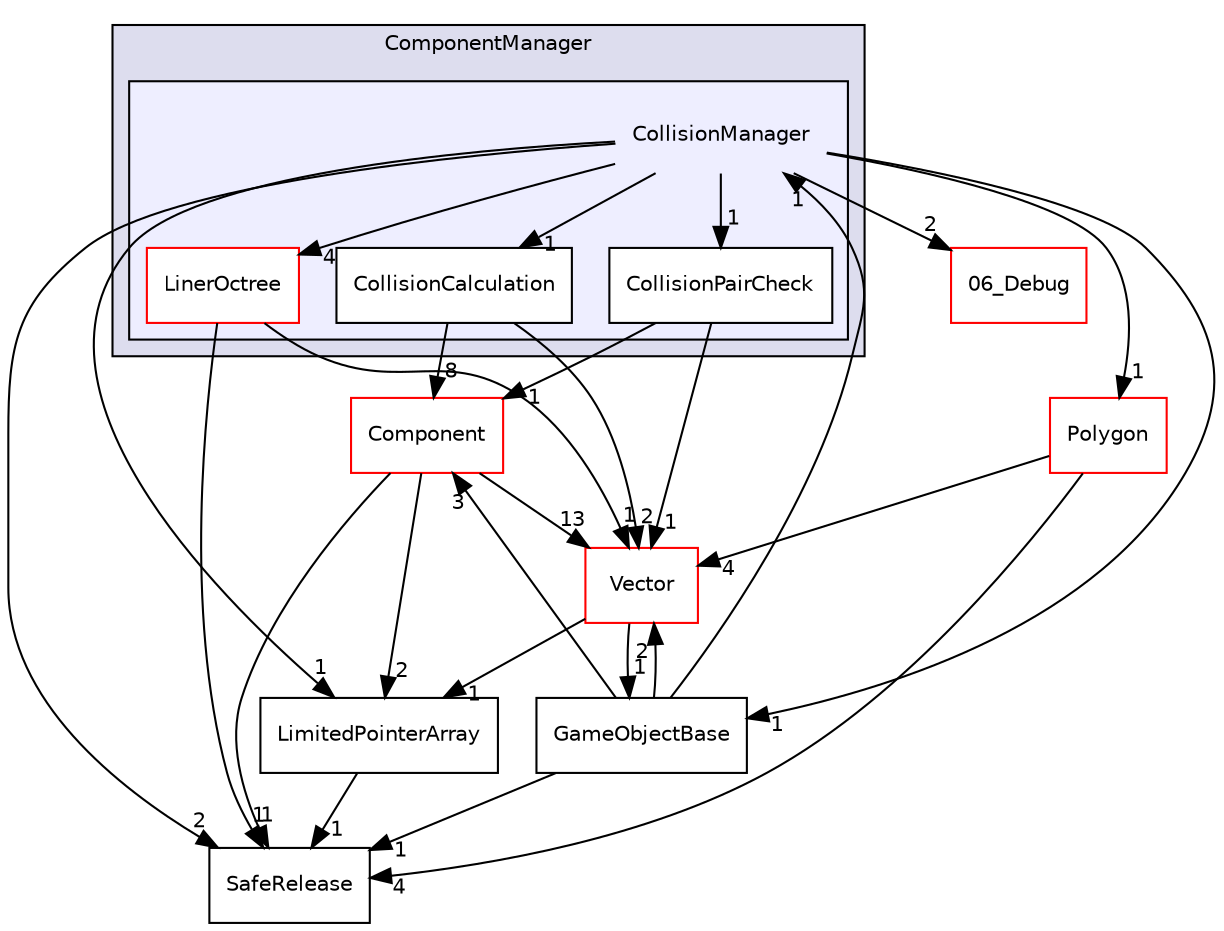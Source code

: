 digraph "C:/HAL/PG関係/03_作成プログラム/03_HAL授業/就職作品/Project/source/04_Tool/ComponentManager/CollisionManager" {
  compound=true
  node [ fontsize="10", fontname="Helvetica"];
  edge [ labelfontsize="10", labelfontname="Helvetica"];
  subgraph clusterdir_976dc2bd85357175aa42d597a4624b41 {
    graph [ bgcolor="#ddddee", pencolor="black", label="ComponentManager" fontname="Helvetica", fontsize="10", URL="dir_976dc2bd85357175aa42d597a4624b41.html"]
  subgraph clusterdir_b5cfa7c785b58f79292a442edc0796cd {
    graph [ bgcolor="#eeeeff", pencolor="black", label="" URL="dir_b5cfa7c785b58f79292a442edc0796cd.html"];
    dir_b5cfa7c785b58f79292a442edc0796cd [shape=plaintext label="CollisionManager"];
    dir_075d6092c4b55033cace33ce78a70630 [shape=box label="CollisionCalculation" color="black" fillcolor="white" style="filled" URL="dir_075d6092c4b55033cace33ce78a70630.html"];
    dir_9ae7d88fc4b6b682b024449e120e5571 [shape=box label="CollisionPairCheck" color="black" fillcolor="white" style="filled" URL="dir_9ae7d88fc4b6b682b024449e120e5571.html"];
    dir_3efc406c76e037ea13b421778eab8082 [shape=box label="LinerOctree" color="red" fillcolor="white" style="filled" URL="dir_3efc406c76e037ea13b421778eab8082.html"];
  }
  }
  dir_0bdd085e94670486122436b1728d6cb5 [shape=box label="SafeRelease" URL="dir_0bdd085e94670486122436b1728d6cb5.html"];
  dir_5bd2ec70fcc9e1658554bd6ee53be39a [shape=box label="LimitedPointerArray" URL="dir_5bd2ec70fcc9e1658554bd6ee53be39a.html"];
  dir_8b4c9f422ddaad2e4cc1fcd7bddd2678 [shape=box label="Polygon" fillcolor="white" style="filled" color="red" URL="dir_8b4c9f422ddaad2e4cc1fcd7bddd2678.html"];
  dir_42ede0e43233c6370d68c50ab36ec2c7 [shape=box label="GameObjectBase" URL="dir_42ede0e43233c6370d68c50ab36ec2c7.html"];
  dir_8a60689788ee817ab95e5d24fef20893 [shape=box label="06_Debug" fillcolor="white" style="filled" color="red" URL="dir_8a60689788ee817ab95e5d24fef20893.html"];
  dir_9bdf09a476fe7fa6e3a0e14af6a4b1af [shape=box label="Component" fillcolor="white" style="filled" color="red" URL="dir_9bdf09a476fe7fa6e3a0e14af6a4b1af.html"];
  dir_e5c1ae2f1092e95ef2033dbd3d9e326c [shape=box label="Vector" fillcolor="white" style="filled" color="red" URL="dir_e5c1ae2f1092e95ef2033dbd3d9e326c.html"];
  dir_5bd2ec70fcc9e1658554bd6ee53be39a->dir_0bdd085e94670486122436b1728d6cb5 [headlabel="1", labeldistance=1.5 headhref="dir_000136_000148.html"];
  dir_b5cfa7c785b58f79292a442edc0796cd->dir_0bdd085e94670486122436b1728d6cb5 [headlabel="2", labeldistance=1.5 headhref="dir_000105_000148.html"];
  dir_b5cfa7c785b58f79292a442edc0796cd->dir_5bd2ec70fcc9e1658554bd6ee53be39a [headlabel="1", labeldistance=1.5 headhref="dir_000105_000136.html"];
  dir_b5cfa7c785b58f79292a442edc0796cd->dir_9ae7d88fc4b6b682b024449e120e5571 [headlabel="1", labeldistance=1.5 headhref="dir_000105_000107.html"];
  dir_b5cfa7c785b58f79292a442edc0796cd->dir_3efc406c76e037ea13b421778eab8082 [headlabel="4", labeldistance=1.5 headhref="dir_000105_000108.html"];
  dir_b5cfa7c785b58f79292a442edc0796cd->dir_8b4c9f422ddaad2e4cc1fcd7bddd2678 [headlabel="1", labeldistance=1.5 headhref="dir_000105_000142.html"];
  dir_b5cfa7c785b58f79292a442edc0796cd->dir_075d6092c4b55033cace33ce78a70630 [headlabel="1", labeldistance=1.5 headhref="dir_000105_000106.html"];
  dir_b5cfa7c785b58f79292a442edc0796cd->dir_42ede0e43233c6370d68c50ab36ec2c7 [headlabel="1", labeldistance=1.5 headhref="dir_000105_000130.html"];
  dir_b5cfa7c785b58f79292a442edc0796cd->dir_8a60689788ee817ab95e5d24fef20893 [headlabel="2", labeldistance=1.5 headhref="dir_000105_000175.html"];
  dir_9ae7d88fc4b6b682b024449e120e5571->dir_9bdf09a476fe7fa6e3a0e14af6a4b1af [headlabel="1", labeldistance=1.5 headhref="dir_000107_000081.html"];
  dir_9ae7d88fc4b6b682b024449e120e5571->dir_e5c1ae2f1092e95ef2033dbd3d9e326c [headlabel="1", labeldistance=1.5 headhref="dir_000107_000149.html"];
  dir_3efc406c76e037ea13b421778eab8082->dir_0bdd085e94670486122436b1728d6cb5 [headlabel="1", labeldistance=1.5 headhref="dir_000108_000148.html"];
  dir_3efc406c76e037ea13b421778eab8082->dir_e5c1ae2f1092e95ef2033dbd3d9e326c [headlabel="1", labeldistance=1.5 headhref="dir_000108_000149.html"];
  dir_8b4c9f422ddaad2e4cc1fcd7bddd2678->dir_0bdd085e94670486122436b1728d6cb5 [headlabel="4", labeldistance=1.5 headhref="dir_000142_000148.html"];
  dir_8b4c9f422ddaad2e4cc1fcd7bddd2678->dir_e5c1ae2f1092e95ef2033dbd3d9e326c [headlabel="4", labeldistance=1.5 headhref="dir_000142_000149.html"];
  dir_075d6092c4b55033cace33ce78a70630->dir_9bdf09a476fe7fa6e3a0e14af6a4b1af [headlabel="8", labeldistance=1.5 headhref="dir_000106_000081.html"];
  dir_075d6092c4b55033cace33ce78a70630->dir_e5c1ae2f1092e95ef2033dbd3d9e326c [headlabel="2", labeldistance=1.5 headhref="dir_000106_000149.html"];
  dir_42ede0e43233c6370d68c50ab36ec2c7->dir_0bdd085e94670486122436b1728d6cb5 [headlabel="1", labeldistance=1.5 headhref="dir_000130_000148.html"];
  dir_42ede0e43233c6370d68c50ab36ec2c7->dir_b5cfa7c785b58f79292a442edc0796cd [headlabel="1", labeldistance=1.5 headhref="dir_000130_000105.html"];
  dir_42ede0e43233c6370d68c50ab36ec2c7->dir_9bdf09a476fe7fa6e3a0e14af6a4b1af [headlabel="3", labeldistance=1.5 headhref="dir_000130_000081.html"];
  dir_42ede0e43233c6370d68c50ab36ec2c7->dir_e5c1ae2f1092e95ef2033dbd3d9e326c [headlabel="2", labeldistance=1.5 headhref="dir_000130_000149.html"];
  dir_9bdf09a476fe7fa6e3a0e14af6a4b1af->dir_0bdd085e94670486122436b1728d6cb5 [headlabel="1", labeldistance=1.5 headhref="dir_000081_000148.html"];
  dir_9bdf09a476fe7fa6e3a0e14af6a4b1af->dir_5bd2ec70fcc9e1658554bd6ee53be39a [headlabel="2", labeldistance=1.5 headhref="dir_000081_000136.html"];
  dir_9bdf09a476fe7fa6e3a0e14af6a4b1af->dir_e5c1ae2f1092e95ef2033dbd3d9e326c [headlabel="13", labeldistance=1.5 headhref="dir_000081_000149.html"];
  dir_e5c1ae2f1092e95ef2033dbd3d9e326c->dir_5bd2ec70fcc9e1658554bd6ee53be39a [headlabel="1", labeldistance=1.5 headhref="dir_000149_000136.html"];
  dir_e5c1ae2f1092e95ef2033dbd3d9e326c->dir_42ede0e43233c6370d68c50ab36ec2c7 [headlabel="1", labeldistance=1.5 headhref="dir_000149_000130.html"];
}
